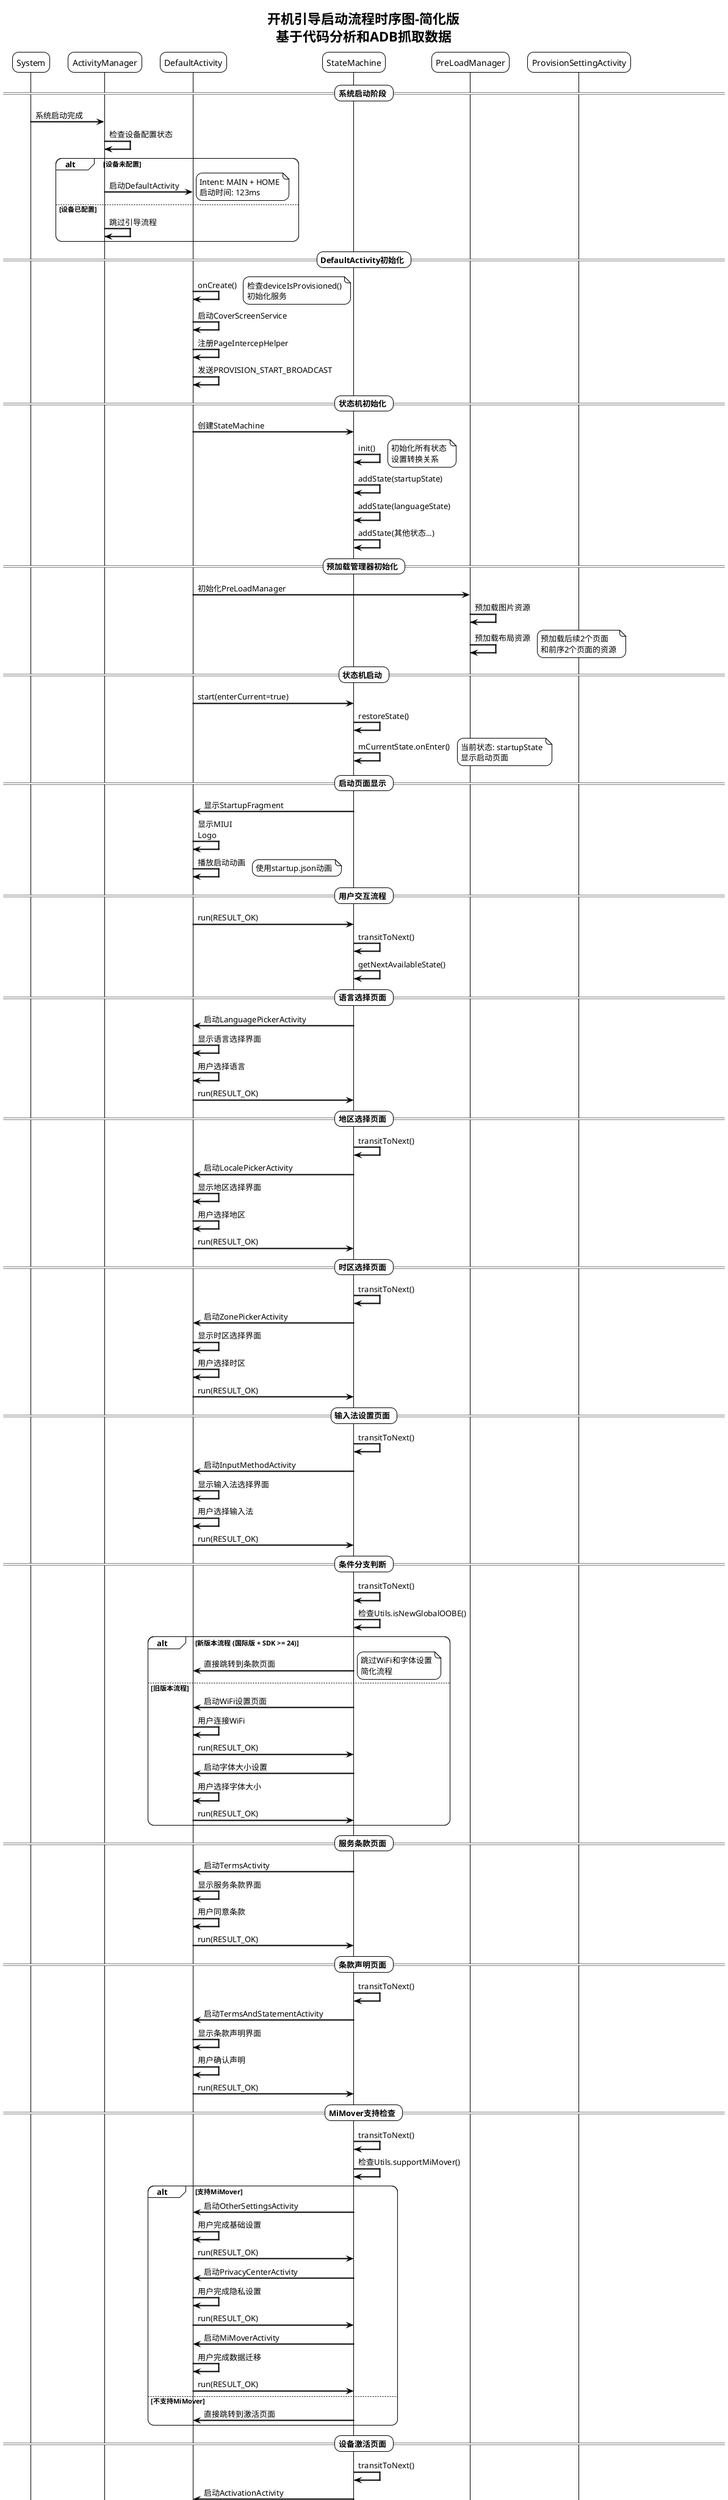 @startuml 开机引导启动流程时序图-简化版

!theme plain
skinparam backgroundColor #FFFFFF
skinparam sequenceArrowThickness 2
skinparam roundcorner 20
skinparam maxmessagesize 60

title 开机引导启动流程时序图-简化版\n基于代码分析和ADB抓取数据

participant "System" as System
participant "ActivityManager" as AM
participant "DefaultActivity" as DA
participant "StateMachine" as SM
participant "PreLoadManager" as PLM
participant "ProvisionSettingActivity" as PSA

== 系统启动阶段 ==
System -> AM: 系统启动完成
AM -> AM: 检查设备配置状态
alt 设备未配置
    AM -> DA: 启动DefaultActivity
    note right: Intent: MAIN + HOME\n启动时间: 123ms
else 设备已配置
    AM -> AM: 跳过引导流程
end

== DefaultActivity初始化 ==
DA -> DA: onCreate()
note right: 检查deviceIsProvisioned()\n初始化服务
DA -> DA: 启动CoverScreenService
DA -> DA: 注册PageIntercepHelper
DA -> DA: 发送PROVISION_START_BROADCAST

== 状态机初始化 ==
DA -> SM: 创建StateMachine
SM -> SM: init()
note right: 初始化所有状态\n设置转换关系
SM -> SM: addState(startupState)
SM -> SM: addState(languageState)
SM -> SM: addState(其他状态...)

== 预加载管理器初始化 ==
DA -> PLM: 初始化PreLoadManager
PLM -> PLM: 预加载图片资源
PLM -> PLM: 预加载布局资源
note right: 预加载后续2个页面\n和前序2个页面的资源

== 状态机启动 ==
DA -> SM: start(enterCurrent=true)
SM -> SM: restoreState()
SM -> SM: mCurrentState.onEnter()
note right: 当前状态: startupState\n显示启动页面

== 启动页面显示 ==
SM -> DA: 显示StartupFragment
DA -> DA: 显示MIUI Logo
DA -> DA: 播放启动动画
note right: 使用startup.json动画

== 用户交互流程 ==
DA -> SM: run(RESULT_OK)
SM -> SM: transitToNext()
SM -> SM: getNextAvailableState()

== 语言选择页面 ==
SM -> DA: 启动LanguagePickerActivity
DA -> DA: 显示语言选择界面
DA -> DA: 用户选择语言
DA -> SM: run(RESULT_OK)

== 地区选择页面 ==
SM -> SM: transitToNext()
SM -> DA: 启动LocalePickerActivity
DA -> DA: 显示地区选择界面
DA -> DA: 用户选择地区
DA -> SM: run(RESULT_OK)

== 时区选择页面 ==
SM -> SM: transitToNext()
SM -> DA: 启动ZonePickerActivity
DA -> DA: 显示时区选择界面
DA -> DA: 用户选择时区
DA -> SM: run(RESULT_OK)

== 输入法设置页面 ==
SM -> SM: transitToNext()
SM -> DA: 启动InputMethodActivity
DA -> DA: 显示输入法选择界面
DA -> DA: 用户选择输入法
DA -> SM: run(RESULT_OK)

== 条件分支判断 ==
SM -> SM: transitToNext()
SM -> SM: 检查Utils.isNewGlobalOOBE()
alt 新版本流程 (国际版 + SDK >= 24)
    SM -> DA: 直接跳转到条款页面
    note right: 跳过WiFi和字体设置\n简化流程
else 旧版本流程
    SM -> DA: 启动WiFi设置页面
    DA -> DA: 用户连接WiFi
    DA -> SM: run(RESULT_OK)
    SM -> DA: 启动字体大小设置
    DA -> DA: 用户选择字体大小
    DA -> SM: run(RESULT_OK)
end

== 服务条款页面 ==
SM -> DA: 启动TermsActivity
DA -> DA: 显示服务条款界面
DA -> DA: 用户同意条款
DA -> SM: run(RESULT_OK)

== 条款声明页面 ==
SM -> SM: transitToNext()
SM -> DA: 启动TermsAndStatementActivity
DA -> DA: 显示条款声明界面
DA -> DA: 用户确认声明
DA -> SM: run(RESULT_OK)

== MiMover支持检查 ==
SM -> SM: transitToNext()
SM -> SM: 检查Utils.supportMiMover()
alt 支持MiMover
    SM -> DA: 启动OtherSettingsActivity
    DA -> DA: 用户完成基础设置
    DA -> SM: run(RESULT_OK)
    
    SM -> DA: 启动PrivacyCenterActivity
    DA -> DA: 用户完成隐私设置
    DA -> SM: run(RESULT_OK)
    
    SM -> DA: 启动MiMoverActivity
    DA -> DA: 用户完成数据迁移
    DA -> SM: run(RESULT_OK)
else 不支持MiMover
    SM -> DA: 直接跳转到激活页面
end

== 设备激活页面 ==
SM -> SM: transitToNext()
SM -> DA: 启动ActivationActivity
DA -> DA: 显示设备激活界面
DA -> DA: 用户完成激活
DA -> SM: run(RESULT_OK)

== 小米账户激活 ==
SM -> SM: transitToNext()
SM -> DA: 启动ActivateDeviceActivity
DA -> PSA: 启动ProvisionSettingActivity
note right: 当前显示: ProvisionSettingActivity\n状态: RESUMED
PSA -> PSA: 显示账户绑定界面
PSA -> PSA: 用户登录账户
PSA -> DA: 返回激活结果
DA -> SM: run(RESULT_OK)

== 流程分支判断 ==
SM -> SM: 检查Utils.isNewGlobalOOBE()
alt 新版本流程
    SM -> DA: 直接跳转到最终步骤
    note right: 跳过详细设置\n快速完成引导
else 旧版本流程
    SM -> DA: 启动多卡设置
    DA -> DA: 用户完成SIM卡设置
    DA -> SM: run(RESULT_OK)
    
    SM -> DA: 启动Google账户设置
    DA -> DA: 用户完成Google设置
    DA -> SM: run(RESULT_OK)
    
    SM -> DA: 启动小米账户设置
    DA -> DA: 用户完成小米设置
    DA -> SM: run(RESULT_OK)
    
    SM -> DA: 启动云备份设置
    DA -> DA: 用户完成备份设置
    DA -> SM: run(RESULT_OK)
    
    SM -> DA: 启动云服务设置
    DA -> DA: 用户完成云服务设置
    DA -> SM: run(RESULT_OK)
    
    SM -> DA: 启动查找设备设置
    DA -> DA: 用户完成查找设置
    DA -> SM: run(RESULT_OK)
    
    SM -> DA: 启动指纹设置
    DA -> DA: 用户完成指纹设置
    DA -> SM: run(RESULT_OK)
    
    SM -> DA: 启动AI按键设置
    DA -> DA: 用户完成AI设置
    DA -> SM: run(RESULT_OK)
    
    SM -> DA: 启动语音助手设置
    DA -> DA: 用户完成语音设置
    DA -> SM: run(RESULT_OK)
    
    SM -> DA: 启动手势教程
    DA -> DA: 用户完成手势学习
    DA -> SM: run(RESULT_OK)
    
    SM -> DA: 启动其他设置
    DA -> DA: 用户完成其他设置
    DA -> SM: run(RESULT_OK)
    
    SM -> DA: 启动隐私中心
    DA -> DA: 用户完成隐私设置
    DA -> SM: run(RESULT_OK)
    
    SM -> DA: 启动CM条款
    DA -> DA: 用户同意CM条款
    DA -> SM: run(RESULT_OK)
    
    SM -> DA: 启动CU条款
    DA -> DA: 用户同意CU条款
    DA -> SM: run(RESULT_OK)
    
    SM -> DA: 启动主题选择
    DA -> DA: 用户选择主题
    DA -> SM: run(RESULT_OK)
    
    SM -> DA: 启动导航模式选择
    DA -> DA: 用户选择导航模式
    DA -> SM: run(RESULT_OK)
end

== 最终步骤 ==
SM -> DA: 启动RecentTaskStyleActivity
DA -> DA: 用户选择任务样式
DA -> SM: run(RESULT_OK)

alt 折叠屏设备
    SM -> DA: 启动KindTipActivity
    DA -> DA: 用户查看提示信息
    DA -> SM: run(RESULT_OK)
end

SM -> DA: 启动RecommendedActivity
DA -> DA: 用户选择推荐应用
DA -> SM: run(RESULT_OK)

SM -> DA: 启动BootVideoActivity
DA -> DA: 播放开机引导视频
DA -> DA: 视频播放完成
DA -> SM: run(RESULT_OK)

== 引导完成 ==
SM -> SM: transitToNext()
SM -> SM: 检查是否为完成状态
SM -> DA: 设置设备为已配置状态
DA -> DA: 发送PROVISION_COMPLETE_BROADCAST
DA -> DA: 启动OemPostActivity
DA -> DA: 完成引导流程
note right: 引导流程完成\n设备可正常使用

@enduml

